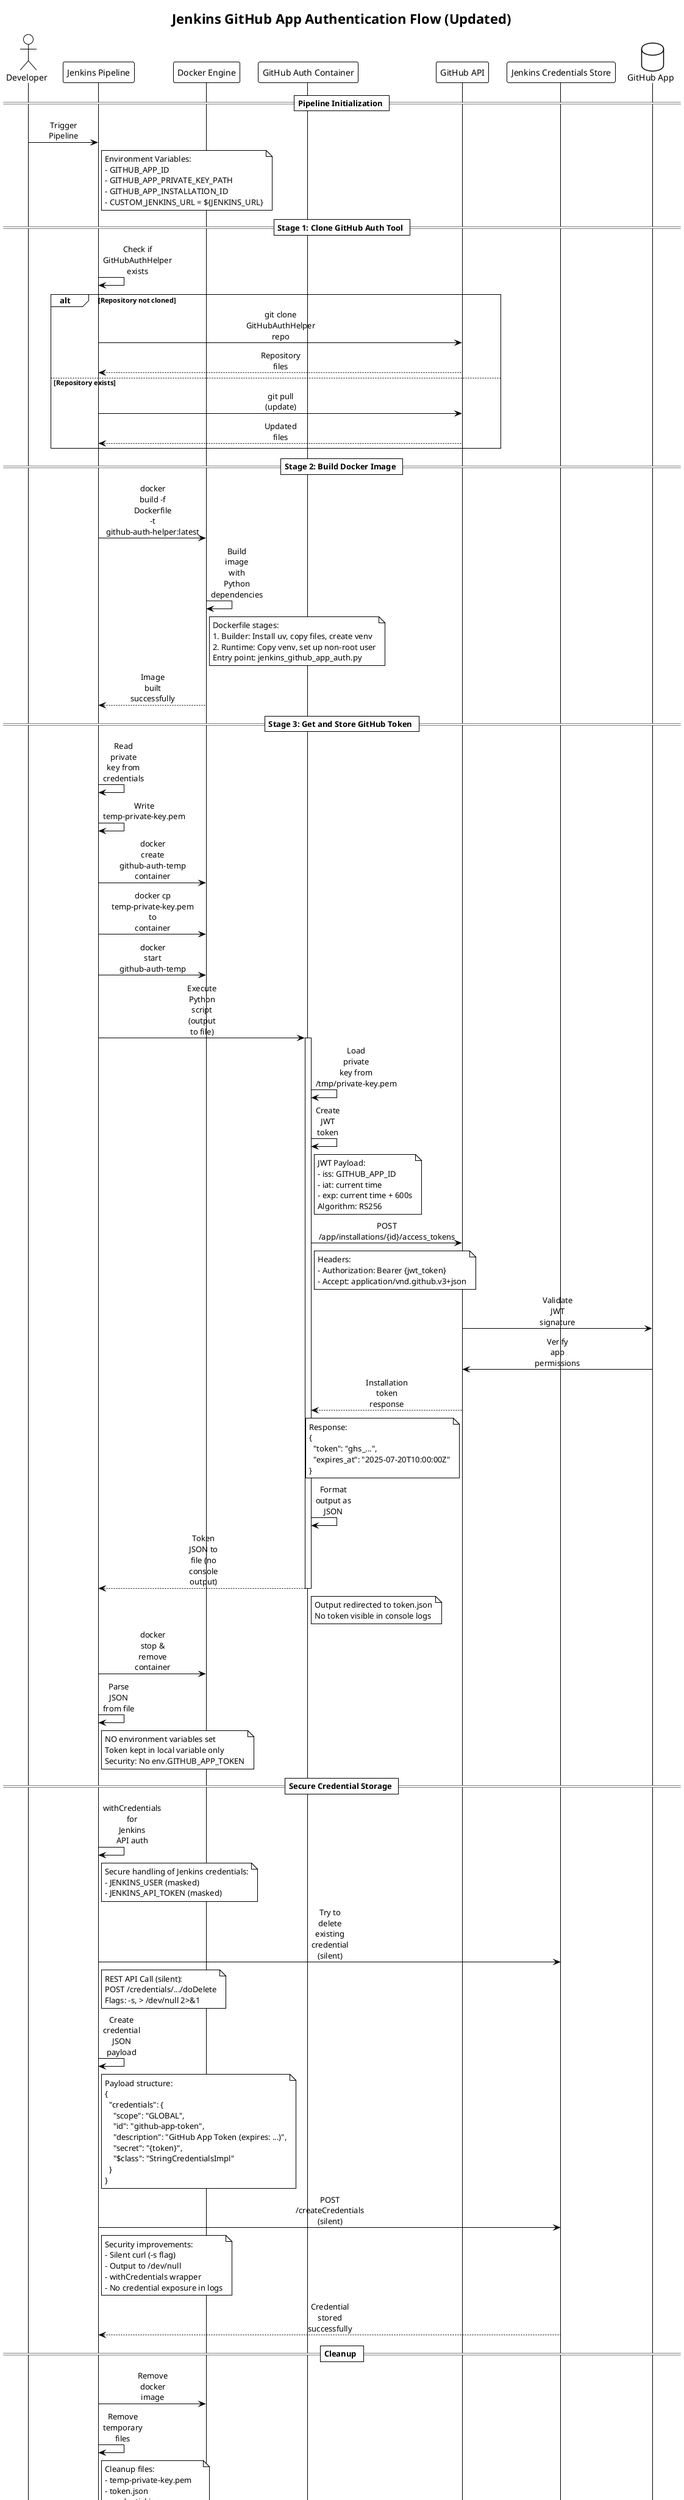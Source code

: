 @startuml Jenkins GitHub App Authentication Flow

!theme plain
skinparam backgroundColor white
skinparam componentStyle rectangle
skinparam sequenceMessageAlign center
skinparam maxMessageSize 60

title Jenkins GitHub App Authentication Flow (Updated)

actor Developer as dev
participant "Jenkins Pipeline" as jenkins
participant "Docker Engine" as docker
participant "GitHub Auth Container" as container
participant "GitHub API" as github
participant "Jenkins Credentials Store" as creds
database "GitHub App" as app

== Pipeline Initialization ==
dev -> jenkins: Trigger Pipeline
note right of jenkins
  Environment Variables:
  - GITHUB_APP_ID
  - GITHUB_APP_PRIVATE_KEY_PATH
  - GITHUB_APP_INSTALLATION_ID
  - CUSTOM_JENKINS_URL = ${JENKINS_URL}
end note

== Stage 1: Clone GitHub Auth Tool ==
jenkins -> jenkins: Check if GitHubAuthHelper exists
alt Repository not cloned
    jenkins -> github: git clone GitHubAuthHelper repo
    github --> jenkins: Repository files
else Repository exists
    jenkins -> github: git pull (update)
    github --> jenkins: Updated files
end

== Stage 2: Build Docker Image ==
jenkins -> docker: docker build -f Dockerfile -t github-auth-helper:latest
docker -> docker: Build image with Python dependencies
note right of docker
  Dockerfile stages:
  1. Builder: Install uv, copy files, create venv
  2. Runtime: Copy venv, set up non-root user
  Entry point: jenkins_github_app_auth.py
end note
docker --> jenkins: Image built successfully

== Stage 3: Get and Store GitHub Token ==
jenkins -> jenkins: Read private key from credentials
jenkins -> jenkins: Write temp-private-key.pem

jenkins -> docker: docker create github-auth-temp container
jenkins -> docker: docker cp temp-private-key.pem to container
jenkins -> docker: docker start github-auth-temp

jenkins -> container: Execute Python script (output to file)
activate container

container -> container: Load private key from /tmp/private-key.pem
container -> container: Create JWT token
note right of container
  JWT Payload:
  - iss: GITHUB_APP_ID
  - iat: current time
  - exp: current time + 600s
  Algorithm: RS256
end note

container -> github: POST /app/installations/{id}/access_tokens
note right of container
  Headers:
  - Authorization: Bearer {jwt_token}
  - Accept: application/vnd.github.v3+json
end note

github -> app: Validate JWT signature
app -> github: Verify app permissions
github --> container: Installation token response
note left of github
  Response:
  {
    "token": "ghs_...",
    "expires_at": "2025-07-20T10:00:00Z"
  }
end note

container -> container: Format output as JSON
container --> jenkins: Token JSON to file (no console output)
note right of container
  Output redirected to token.json
  No token visible in console logs
end note
deactivate container

jenkins -> docker: docker stop & remove container
jenkins -> jenkins: Parse JSON from file
note right of jenkins
  NO environment variables set
  Token kept in local variable only
  Security: No env.GITHUB_APP_TOKEN
end note

== Secure Credential Storage ==
jenkins -> jenkins: withCredentials for Jenkins API auth
note right of jenkins
  Secure handling of Jenkins credentials:
  - JENKINS_USER (masked)
  - JENKINS_API_TOKEN (masked)
end note

jenkins -> creds: Try to delete existing credential (silent)
note right of jenkins
  REST API Call (silent):
  POST /credentials/.../doDelete
  Flags: -s, > /dev/null 2>&1
end note

jenkins -> jenkins: Create credential JSON payload
note right of jenkins
  Payload structure:
  {
    "credentials": {
      "scope": "GLOBAL",
      "id": "github-app-token",
      "description": "GitHub App Token (expires: ...)",
      "secret": "{token}",
      "$class": "StringCredentialsImpl"
    }
  }
end note

jenkins -> creds: POST /createCredentials (silent)
note right of jenkins
  Security improvements:
  - Silent curl (-s flag)
  - Output to /dev/null
  - withCredentials wrapper
  - No credential exposure in logs
end note
creds --> jenkins: Credential stored successfully

== Cleanup ==
jenkins -> docker: Remove docker image
jenkins -> jenkins: Remove temporary files
note right of jenkins
  Cleanup files:
  - temp-private-key.pem
  - token.json
  - credential.json
  All cleaned in finally block
end note

== Token Usage (Subsequent Pipelines) ==
jenkins -> creds: withCredentials('github-app-token')
note right of jenkins
  Secure token usage:
  withCredentials([string(
    credentialsId: 'github-app-token',
    variable: 'GITHUB_TOKEN'
  )])
end note
creds --> jenkins: GitHub App token (masked)
jenkins -> github: Git operations with masked token
note right of jenkins
  Git operations:
  - Clone repositories
  - Push commits
  - Create releases
  Token automatically masked in logs
end note

== Error Handling ==
note over jenkins, docker
  Error scenarios handled:
  1. Docker build failures
  2. GitHub API rate limits
  3. Invalid JWT signatures
  4. Missing permissions
  5. Network connectivity issues
  6. Credential storage failures
  7. Silent failure handling
end note

== Security Features (Enhanced) ==
note over jenkins, github
  Security measures:
  1. Private key stored as Jenkins secret
  2. Temporary files cleaned up
  3. Tokens have limited lifetime (1 hour)
  4. Non-root container execution
  5. Minimal container permissions
  6. JWT tokens expire in 10 minutes
  7. Silent curl operations
  8. No environment variable exposure
  9. withCredentials masking
  10. Output redirection to files
end note

@enduml